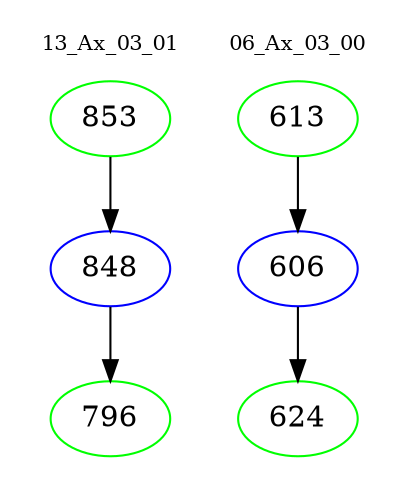 digraph{
subgraph cluster_0 {
color = white
label = "13_Ax_03_01";
fontsize=10;
T0_853 [label="853", color="green"]
T0_853 -> T0_848 [color="black"]
T0_848 [label="848", color="blue"]
T0_848 -> T0_796 [color="black"]
T0_796 [label="796", color="green"]
}
subgraph cluster_1 {
color = white
label = "06_Ax_03_00";
fontsize=10;
T1_613 [label="613", color="green"]
T1_613 -> T1_606 [color="black"]
T1_606 [label="606", color="blue"]
T1_606 -> T1_624 [color="black"]
T1_624 [label="624", color="green"]
}
}
